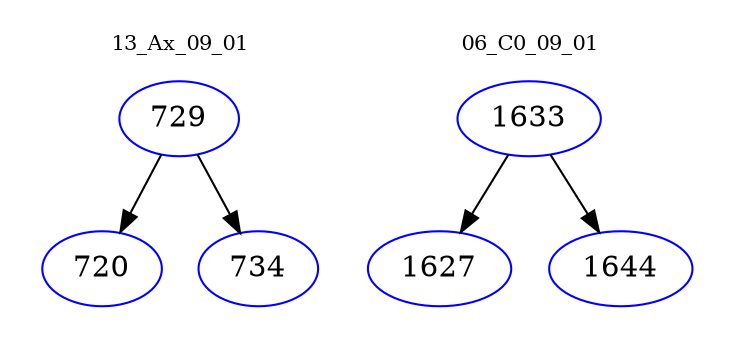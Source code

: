 digraph{
subgraph cluster_0 {
color = white
label = "13_Ax_09_01";
fontsize=10;
T0_729 [label="729", color="blue"]
T0_729 -> T0_720 [color="black"]
T0_720 [label="720", color="blue"]
T0_729 -> T0_734 [color="black"]
T0_734 [label="734", color="blue"]
}
subgraph cluster_1 {
color = white
label = "06_C0_09_01";
fontsize=10;
T1_1633 [label="1633", color="blue"]
T1_1633 -> T1_1627 [color="black"]
T1_1627 [label="1627", color="blue"]
T1_1633 -> T1_1644 [color="black"]
T1_1644 [label="1644", color="blue"]
}
}
